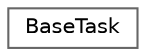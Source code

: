 digraph "Graphical Class Hierarchy"
{
 // LATEX_PDF_SIZE
  bgcolor="transparent";
  edge [fontname=Helvetica,fontsize=10,labelfontname=Helvetica,labelfontsize=10];
  node [fontname=Helvetica,fontsize=10,shape=box,height=0.2,width=0.4];
  rankdir="LR";
  Node0 [id="Node000000",label="BaseTask",height=0.2,width=0.4,color="grey40", fillcolor="white", style="filled",URL="$interface_base_task.html",tooltip="Base interface for tasks."];
}
